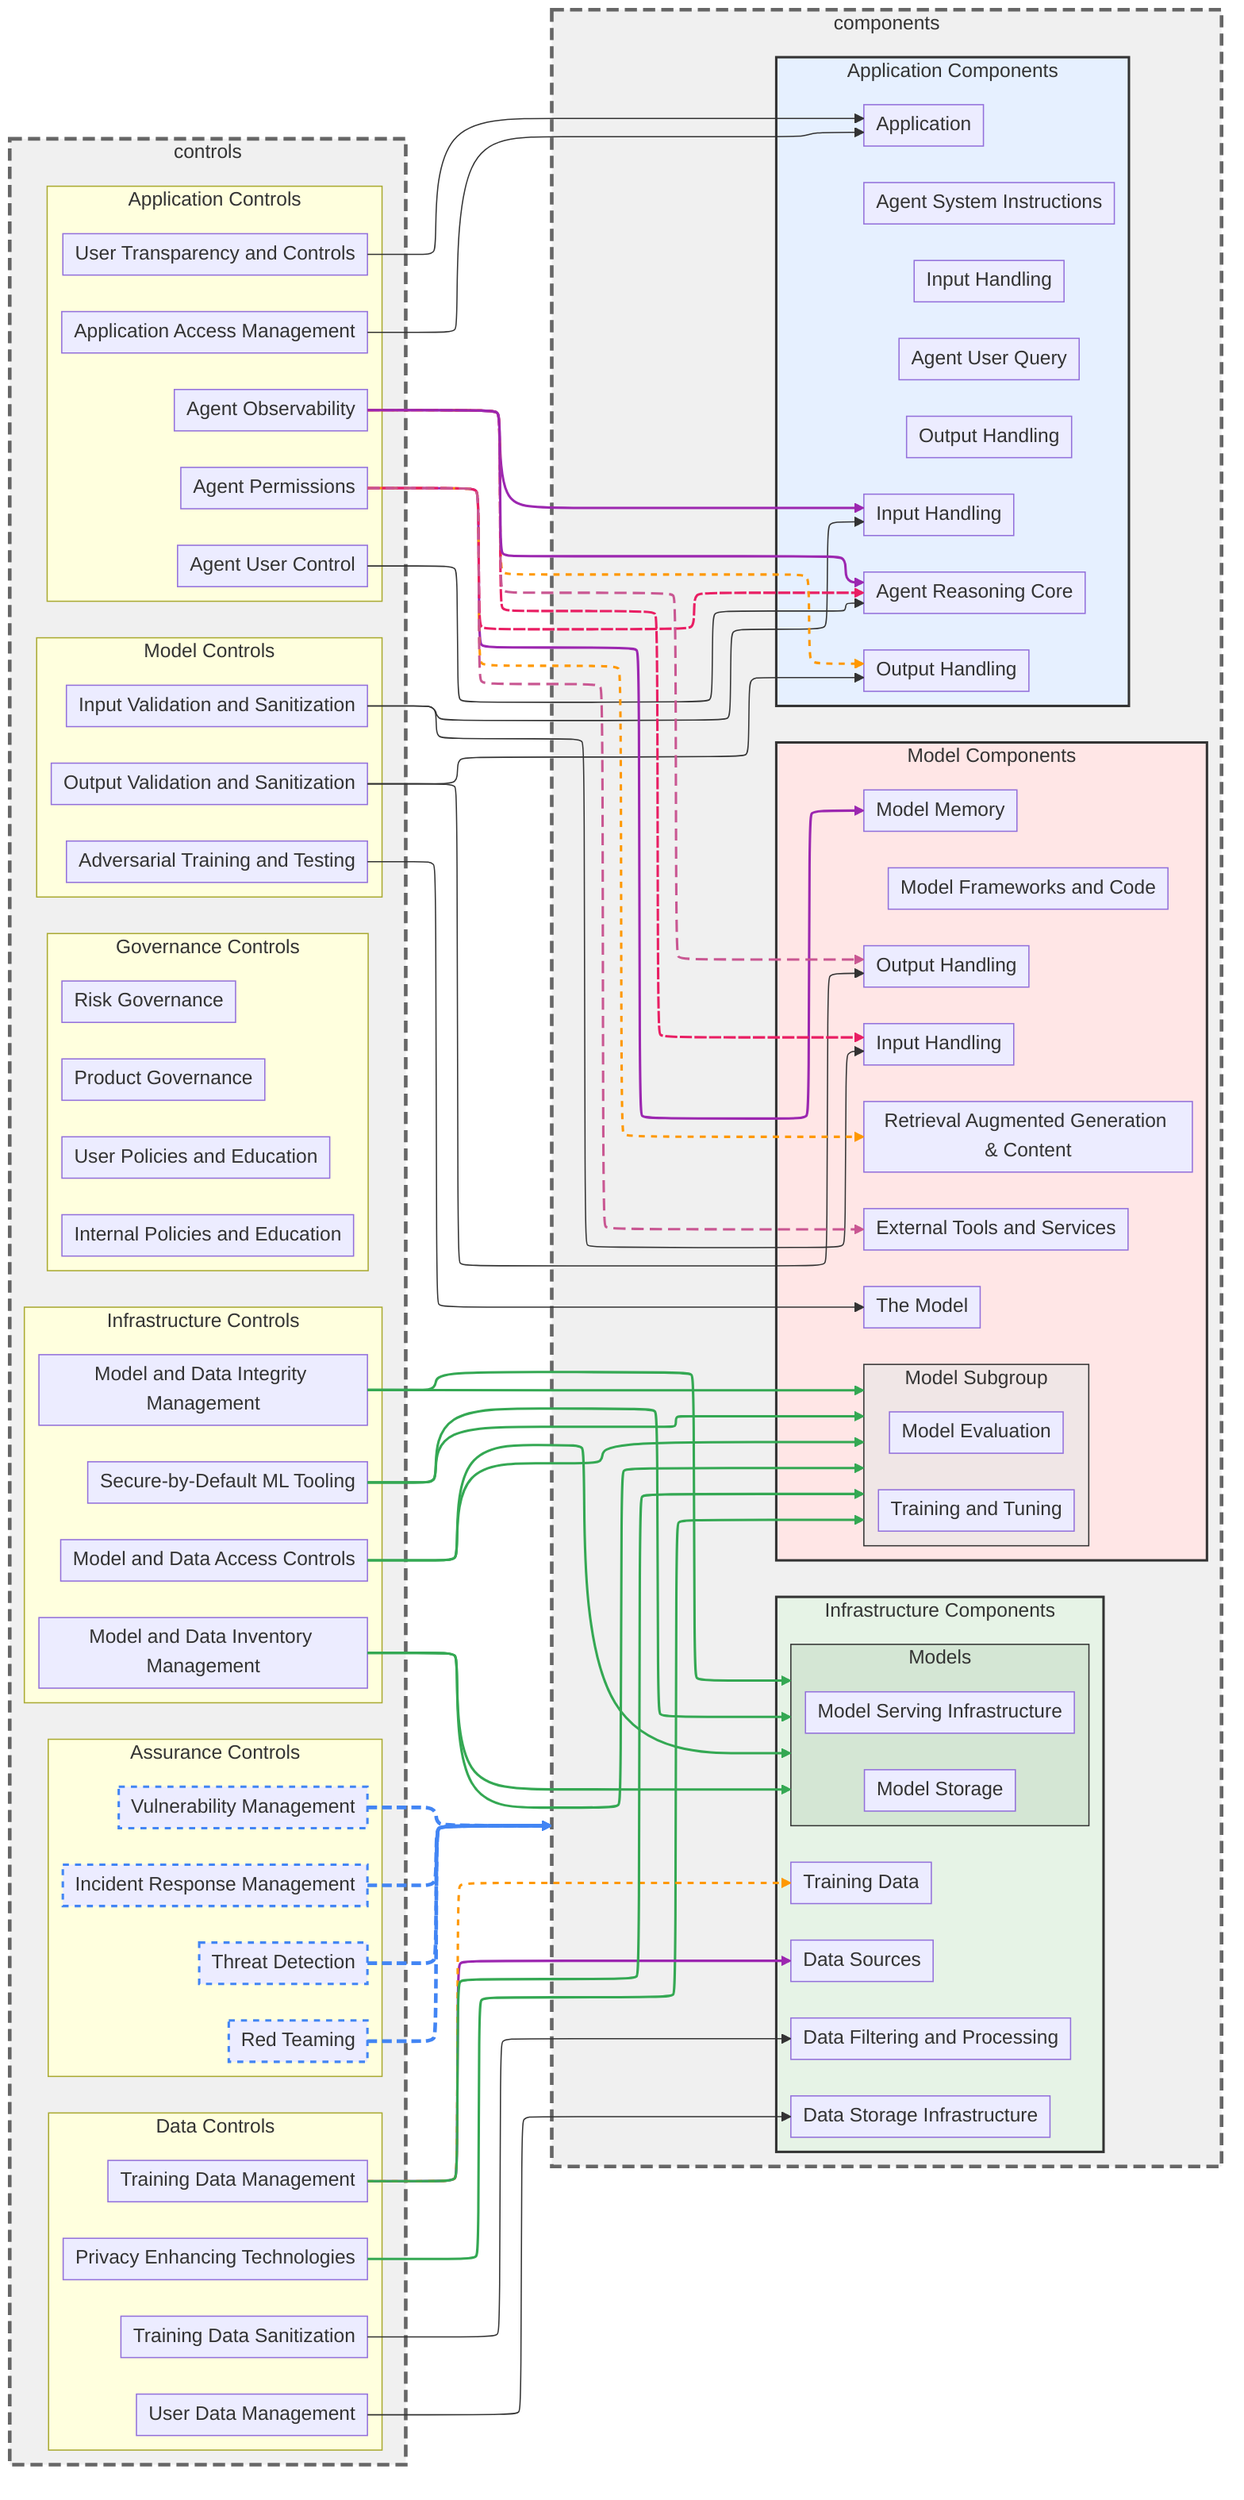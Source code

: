 ---
config:
  layout: elk
  elk:
    mergeEdges: True
    nodePlacementStrategy: NETWORK_SIMPLEX
---

graph LR
   %%{init: {'flowchart': {'nodeSpacing': 25, 'rankSpacing': 150, 'padding': 5, 'wrappingWidth': 250}}}%%
    classDef hidden display: none;
    classDef allControl stroke:#4285f4,stroke-width:2px,stroke-dasharray: 5 5

    subgraph controls
    subgraph controlsData ["Data Controls"]
        controlPrivacyEnhancingTechnologies[Privacy Enhancing Technologies]
        controlTrainingDataManagement[Training Data Management]
        controlTrainingDataSanitization[Training Data Sanitization]
        controlUserDataManagement[User Data Management]
    end

    subgraph controlsInfrastructure ["Infrastructure Controls"]
        controlModelAndDataAccessControls[Model and Data Access Controls]
        controlModelAndDataIntegrityManagement[Model and Data Integrity Management]
        controlModelAndDataInventoryManagement[Model and Data Inventory Management]
        controlSecureByDefaultMLTooling[Secure-by-Default ML Tooling]
    end

    subgraph controlsModel ["Model Controls"]
        controlAdversarialTrainingAndTesting[Adversarial Training and Testing]
        controlInputValidationAndSanitization[Input Validation and Sanitization]
        controlOutputValidationAndSanitization[Output Validation and Sanitization]
    end

    subgraph controlsApplication ["Application Controls"]
        controlAgentObservability[Agent Observability]
        controlAgentPluginPermissions[Agent Permissions]
        controlAgentPluginUserControl[Agent User Control]
        controlApplicationAccessManagement[Application Access Management]
        controlUserTransparencyAndControls[User Transparency and Controls]
    end

    subgraph controlsAssurance ["Assurance Controls"]
        controlIncidentResponseManagement[Incident Response Management]
        controlRedTeaming[Red Teaming]
        controlThreatDetection[Threat Detection]
        controlVulnerabilityManagement[Vulnerability Management]
    end

    subgraph controlsGovernance ["Governance Controls"]
        direction LR
        controlInternalPoliciesAndEducation[Internal Policies and Education]
        controlProductGovernance[Product Governance]
        controlRiskGovernance[Risk Governance]
        controlUserPoliciesAndEducation[User Policies and Education]
    end

    end

    subgraph components
    subgraph componentsInfrastructure ["Infrastructure Components"]
        componentDataFilteringAndProcessing[Data Filtering and Processing]
        componentDataSources[Data Sources]
        componentDataStorage[Data Storage Infrastructure]
        componentTrainingData[Training Data]
        subgraph componentsModels ["Models"]
            componentModelServing[Model Serving Infrastructure]
            componentModelStorage[Model Storage]
        end
    end

    subgraph componentsModel ["Model Components"]
        componentMemory[Model Memory]
        componentModelFrameworksAndCode[Model Frameworks and Code]
        componentOrchestrationInputHandling[Input Handling]
        componentOrchestrationOutputHandling[Output Handling]
        componentRAGContent[Retrieval Augmented Generation & Content]
        componentTheModel[The Model]
        componentTools[External Tools and Services]
        subgraph componentsModelSubgroup ["Model Subgroup"]
            componentModelEvaluation[Model Evaluation]
            componentModelTrainingTuning[Training and Tuning]
        end
    end

    subgraph componentsApplication ["Application Components"]
        componentAgentInputHandling[Input Handling]
        componentAgentOutputHandling[Output Handling]
        componentAgentSystemInstruction[Agent System Instructions]
        componentAgentUserQuery[Agent User Query]
        componentApplication[Application]
        componentApplicationInputHandling[Input Handling]
        componentApplicationOutputHandling[Output Handling]
        componentReasoningCore[Agent Reasoning Core]
    end

    end

    %% Control to Component relationships
    controlPrivacyEnhancingTechnologies --> componentsModelSubgroup
    controlTrainingDataManagement --> componentDataSources
    controlTrainingDataManagement --> componentTrainingData
    controlTrainingDataManagement --> componentsModelSubgroup
    controlTrainingDataSanitization --> componentDataFilteringAndProcessing
    controlUserDataManagement --> componentDataStorage
    controlModelAndDataInventoryManagement --> componentsModelSubgroup
    controlModelAndDataInventoryManagement --> componentsModels
    controlModelAndDataAccessControls --> componentsModelSubgroup
    controlModelAndDataAccessControls --> componentsModels
    controlModelAndDataIntegrityManagement --> componentsModelSubgroup
    controlModelAndDataIntegrityManagement --> componentsModels
    controlSecureByDefaultMLTooling --> componentsModelSubgroup
    controlSecureByDefaultMLTooling --> componentsModels
    controlInputValidationAndSanitization --> componentAgentInputHandling
    controlInputValidationAndSanitization --> componentOrchestrationInputHandling
    controlOutputValidationAndSanitization --> componentAgentOutputHandling
    controlOutputValidationAndSanitization --> componentOrchestrationOutputHandling
    controlAdversarialTrainingAndTesting --> componentTheModel
    controlApplicationAccessManagement --> componentApplication
    controlUserTransparencyAndControls --> componentApplication
    controlAgentPluginUserControl --> componentReasoningCore
    controlAgentPluginPermissions --> componentMemory
    controlAgentPluginPermissions --> componentRAGContent
    controlAgentPluginPermissions --> componentReasoningCore
    controlAgentPluginPermissions --> componentTools
    controlRedTeaming -.-> components
    controlVulnerabilityManagement -.-> components
    controlThreatDetection -.-> components
    controlIncidentResponseManagement -.-> components
    controlAgentObservability --> componentAgentInputHandling
    controlAgentObservability --> componentAgentOutputHandling
    controlAgentObservability --> componentOrchestrationInputHandling
    controlAgentObservability --> componentOrchestrationOutputHandling
    controlAgentObservability --> componentReasoningCore

    %% Apply styling to controls mapped to 'all'
    controlIncidentResponseManagement:::allControl
    controlRedTeaming:::allControl
    controlThreatDetection:::allControl
    controlVulnerabilityManagement:::allControl

    %% Edge styling
    linkStyle 26,27,28,29 stroke:#4285f4,stroke-width:3px,stroke-dasharray: 8 4
    linkStyle 0,3,6,7,8,9,10,11,12,13 stroke:#34a853,stroke-width:2px
    linkStyle 1,22,30,34 stroke:#9c27b0,stroke-width:2px
    linkStyle 2,23,31 stroke:#ff9800,stroke-width:2px,stroke-dasharray: 5 5
    linkStyle 24,32 stroke:#e91e63,stroke-width:2px,stroke-dasharray: 10 2
    linkStyle 25,33 stroke:#C95792,stroke-width:2px,stroke-dasharray: 10 5

%% Node style definitions
    style components fill:#f0f0f0,stroke:#666666,stroke-width:3px,stroke-dasharray: 10 5
    style controls fill:#f0f0f0,stroke:#666666,stroke-width:3px,stroke-dasharray: 10 5
    style componentsInfrastructure fill:#e6f3e6,stroke:#333333,stroke-width:2px
    style componentsApplication fill:#e6f0ff,stroke:#333333,stroke-width:2px
    style componentsModel fill:#ffe6e6,stroke:#333333,stroke-width:2px
    style componentsModels fill:#d4e6d4,stroke:#333,stroke-width:1px
    style componentsModelSubgroup fill:#f0e6e6,stroke:#333,stroke-width:1px